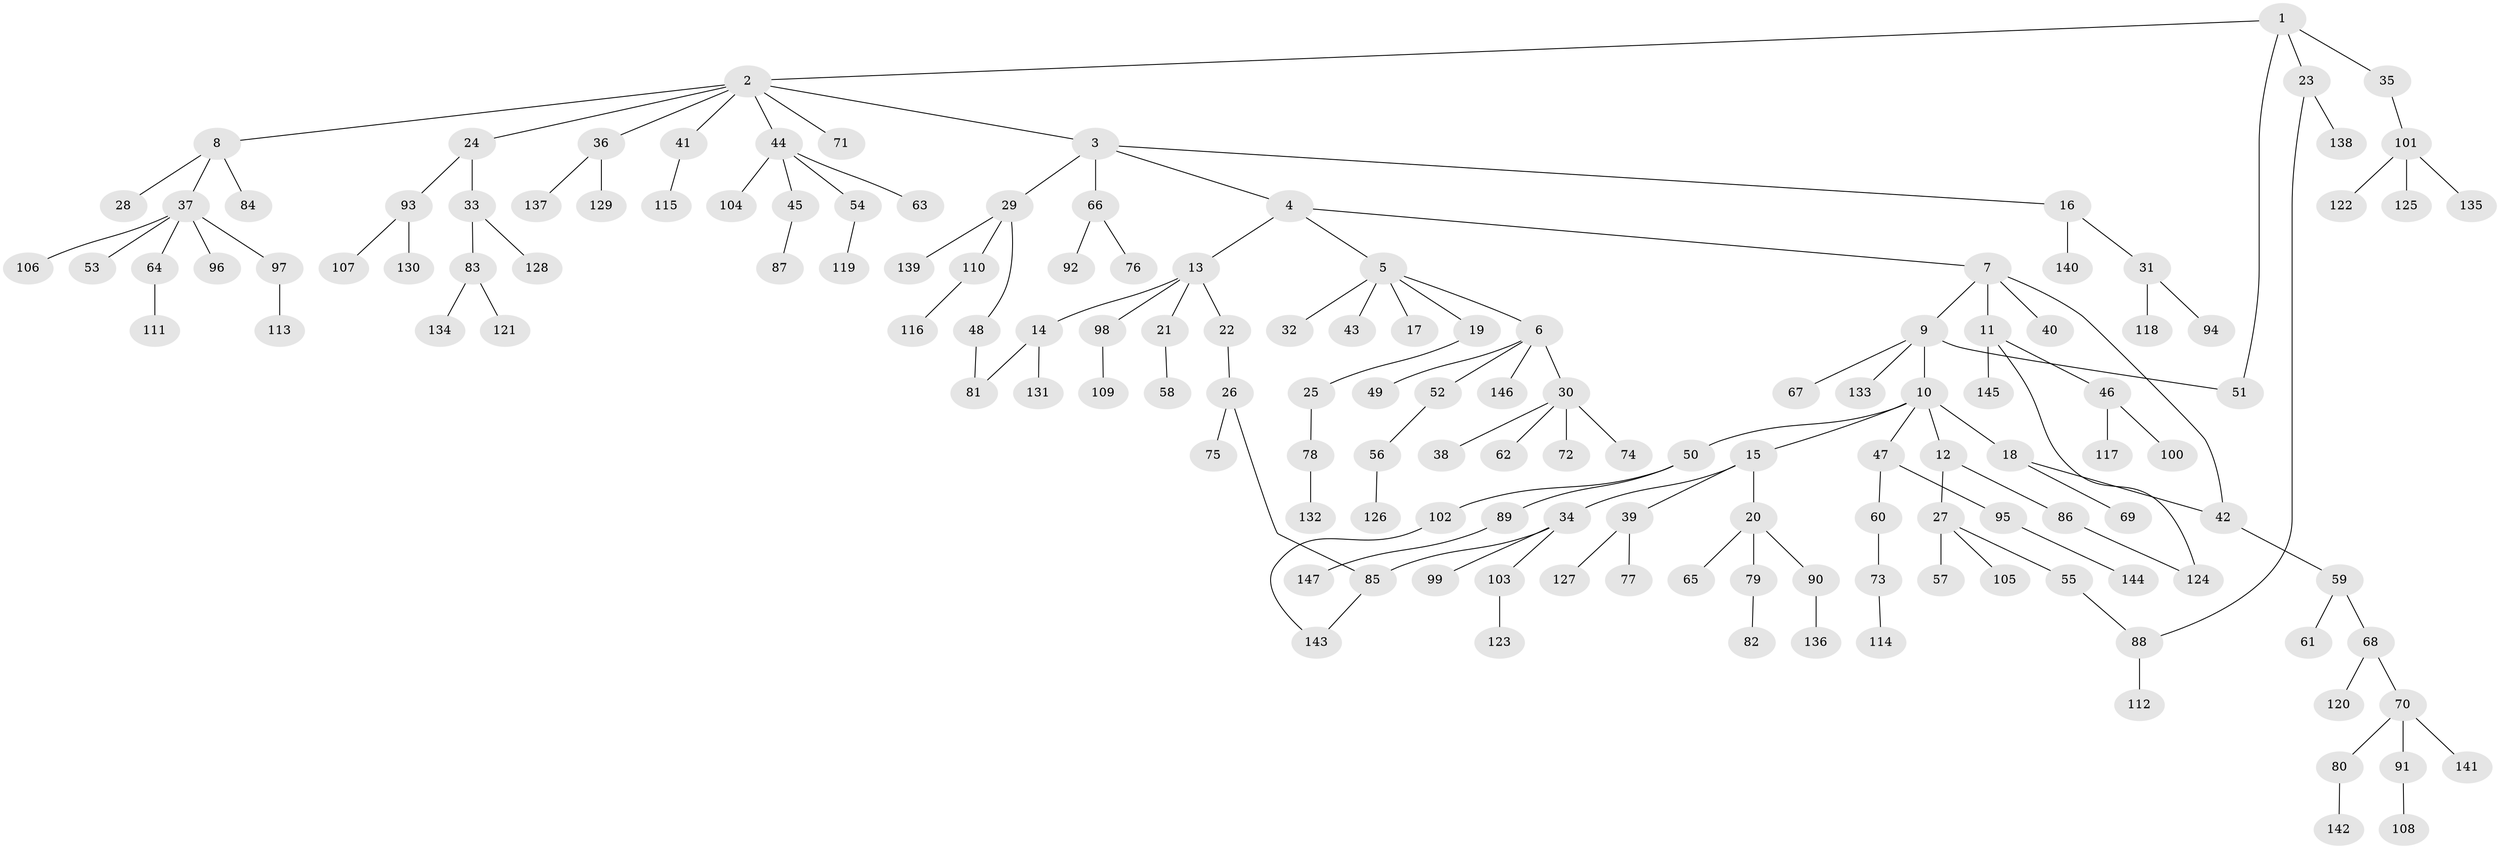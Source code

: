 // Generated by graph-tools (version 1.1) at 2025/13/03/09/25 04:13:21]
// undirected, 147 vertices, 153 edges
graph export_dot {
graph [start="1"]
  node [color=gray90,style=filled];
  1;
  2;
  3;
  4;
  5;
  6;
  7;
  8;
  9;
  10;
  11;
  12;
  13;
  14;
  15;
  16;
  17;
  18;
  19;
  20;
  21;
  22;
  23;
  24;
  25;
  26;
  27;
  28;
  29;
  30;
  31;
  32;
  33;
  34;
  35;
  36;
  37;
  38;
  39;
  40;
  41;
  42;
  43;
  44;
  45;
  46;
  47;
  48;
  49;
  50;
  51;
  52;
  53;
  54;
  55;
  56;
  57;
  58;
  59;
  60;
  61;
  62;
  63;
  64;
  65;
  66;
  67;
  68;
  69;
  70;
  71;
  72;
  73;
  74;
  75;
  76;
  77;
  78;
  79;
  80;
  81;
  82;
  83;
  84;
  85;
  86;
  87;
  88;
  89;
  90;
  91;
  92;
  93;
  94;
  95;
  96;
  97;
  98;
  99;
  100;
  101;
  102;
  103;
  104;
  105;
  106;
  107;
  108;
  109;
  110;
  111;
  112;
  113;
  114;
  115;
  116;
  117;
  118;
  119;
  120;
  121;
  122;
  123;
  124;
  125;
  126;
  127;
  128;
  129;
  130;
  131;
  132;
  133;
  134;
  135;
  136;
  137;
  138;
  139;
  140;
  141;
  142;
  143;
  144;
  145;
  146;
  147;
  1 -- 2;
  1 -- 23;
  1 -- 35;
  1 -- 51;
  2 -- 3;
  2 -- 8;
  2 -- 24;
  2 -- 36;
  2 -- 41;
  2 -- 44;
  2 -- 71;
  3 -- 4;
  3 -- 16;
  3 -- 29;
  3 -- 66;
  4 -- 5;
  4 -- 7;
  4 -- 13;
  5 -- 6;
  5 -- 17;
  5 -- 19;
  5 -- 32;
  5 -- 43;
  6 -- 30;
  6 -- 49;
  6 -- 52;
  6 -- 146;
  7 -- 9;
  7 -- 11;
  7 -- 40;
  7 -- 42;
  8 -- 28;
  8 -- 37;
  8 -- 84;
  9 -- 10;
  9 -- 51;
  9 -- 67;
  9 -- 133;
  10 -- 12;
  10 -- 15;
  10 -- 18;
  10 -- 47;
  10 -- 50;
  11 -- 46;
  11 -- 124;
  11 -- 145;
  12 -- 27;
  12 -- 86;
  13 -- 14;
  13 -- 21;
  13 -- 22;
  13 -- 98;
  14 -- 131;
  14 -- 81;
  15 -- 20;
  15 -- 34;
  15 -- 39;
  16 -- 31;
  16 -- 140;
  18 -- 42;
  18 -- 69;
  19 -- 25;
  20 -- 65;
  20 -- 79;
  20 -- 90;
  21 -- 58;
  22 -- 26;
  23 -- 88;
  23 -- 138;
  24 -- 33;
  24 -- 93;
  25 -- 78;
  26 -- 75;
  26 -- 85;
  27 -- 55;
  27 -- 57;
  27 -- 105;
  29 -- 48;
  29 -- 110;
  29 -- 139;
  30 -- 38;
  30 -- 62;
  30 -- 72;
  30 -- 74;
  31 -- 94;
  31 -- 118;
  33 -- 83;
  33 -- 128;
  34 -- 99;
  34 -- 103;
  34 -- 85;
  35 -- 101;
  36 -- 129;
  36 -- 137;
  37 -- 53;
  37 -- 64;
  37 -- 96;
  37 -- 97;
  37 -- 106;
  39 -- 77;
  39 -- 127;
  41 -- 115;
  42 -- 59;
  44 -- 45;
  44 -- 54;
  44 -- 63;
  44 -- 104;
  45 -- 87;
  46 -- 100;
  46 -- 117;
  47 -- 60;
  47 -- 95;
  48 -- 81;
  50 -- 89;
  50 -- 102;
  52 -- 56;
  54 -- 119;
  55 -- 88;
  56 -- 126;
  59 -- 61;
  59 -- 68;
  60 -- 73;
  64 -- 111;
  66 -- 76;
  66 -- 92;
  68 -- 70;
  68 -- 120;
  70 -- 80;
  70 -- 91;
  70 -- 141;
  73 -- 114;
  78 -- 132;
  79 -- 82;
  80 -- 142;
  83 -- 121;
  83 -- 134;
  85 -- 143;
  86 -- 124;
  88 -- 112;
  89 -- 147;
  90 -- 136;
  91 -- 108;
  93 -- 107;
  93 -- 130;
  95 -- 144;
  97 -- 113;
  98 -- 109;
  101 -- 122;
  101 -- 125;
  101 -- 135;
  102 -- 143;
  103 -- 123;
  110 -- 116;
}
